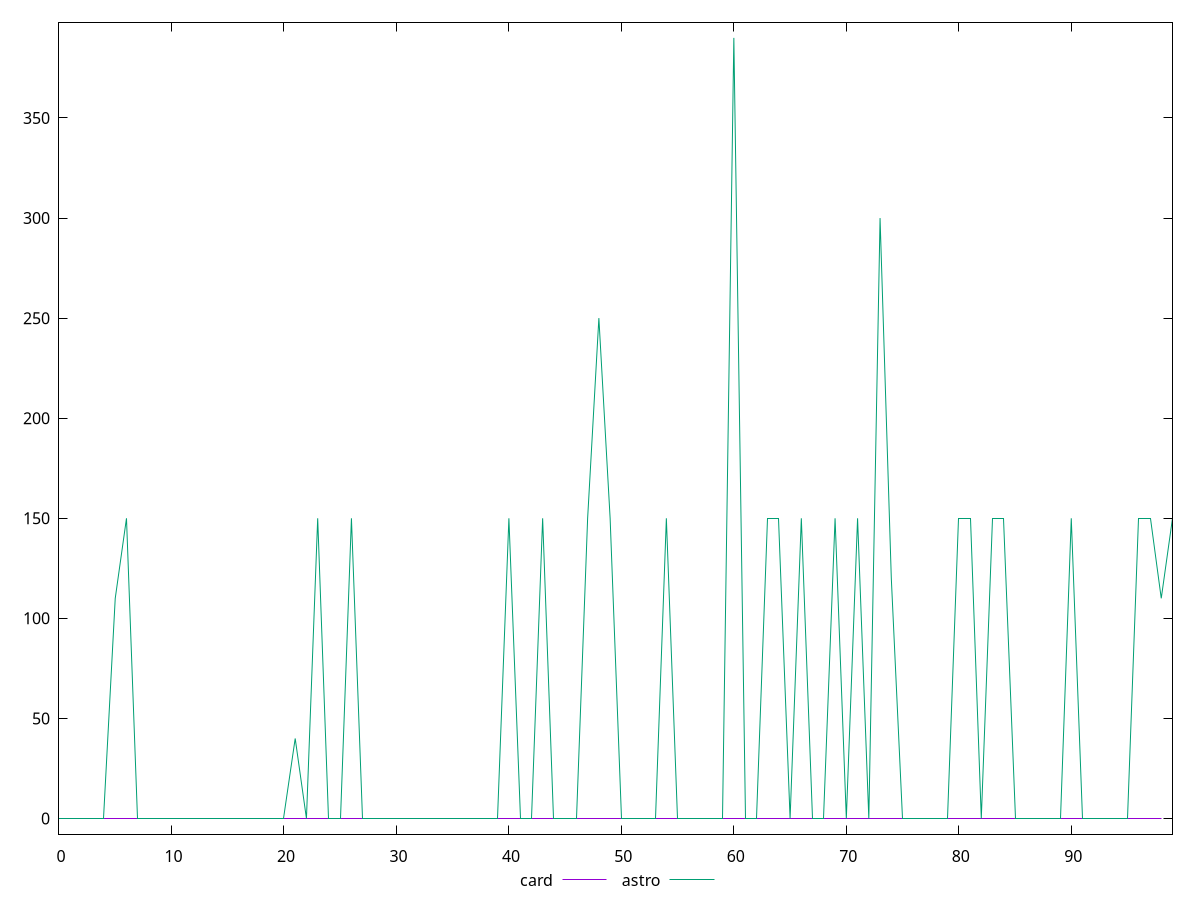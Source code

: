 reset

$card <<EOF
0 0
1 0
2 0
3 0
4 0
5 0
6 0
7 0
8 0
9 0
10 0
11 0
12 0
13 0
14 0
15 0
16 0
17 0
18 0
19 0
20 0
21 0
22 0
23 0
24 0
25 0
26 0
27 0
28 0
29 0
30 0
31 0
32 0
33 0
34 0
35 0
36 0
37 0
38 0
39 0
40 0
41 0
42 0
43 0
44 0
45 0
46 0
47 0
48 0
49 0
50 0
51 0
52 0
53 0
54 0
55 0
56 0
57 0
58 0
59 0
60 0
61 0
62 0
63 0
64 0
65 0
66 0
67 0
68 0
69 0
70 0
71 0
72 0
73 0
74 0
75 0
76 0
77 0
78 0
79 0
80 0
81 0
82 0
83 0
84 0
85 0
86 0
87 0
88 0
89 0
90 0
91 0
92 0
93 0
94 0
95 0
96 0
97 0
98 0
EOF

$astro <<EOF
0 0
1 0
2 0
3 0
4 0
5 110
6 150
7 0
8 0
9 0
10 0
11 0
12 0
13 0
14 0
15 0
16 0
17 0
18 0
19 0
20 0
21 40
22 0
23 150
24 0
25 0
26 150
27 0
28 0
29 0
30 0
31 0
32 0
33 0
34 0
35 0
36 0
37 0
38 0
39 0
40 150
41 0
42 0
43 150
44 0
45 0
46 0
47 150
48 250
49 150
50 0
51 0
52 0
53 0
54 150
55 0
56 0
57 0
58 0
59 0
60 390
61 0
62 0
63 150
64 150
65 0
66 150
67 0
68 0
69 150
70 0
71 150
72 0
73 300
74 120
75 0
76 0
77 0
78 0
79 0
80 150
81 150
82 0
83 150
84 150
85 0
86 0
87 0
88 0
89 0
90 150
91 0
92 0
93 0
94 0
95 0
96 150
97 150
98 110
99 150
EOF

set key outside below
set xrange [0:99]
set yrange [-7.8:397.8]
set trange [-7.8:397.8]
set terminal svg size 640, 520 enhanced background rgb 'white'
set output "reports/report_00027_2021-02-24T12-40-31.850Z/legacy-javascript/comparison/line/2_vs_3.svg"

plot $card title "card" with line, \
     $astro title "astro" with line

reset
